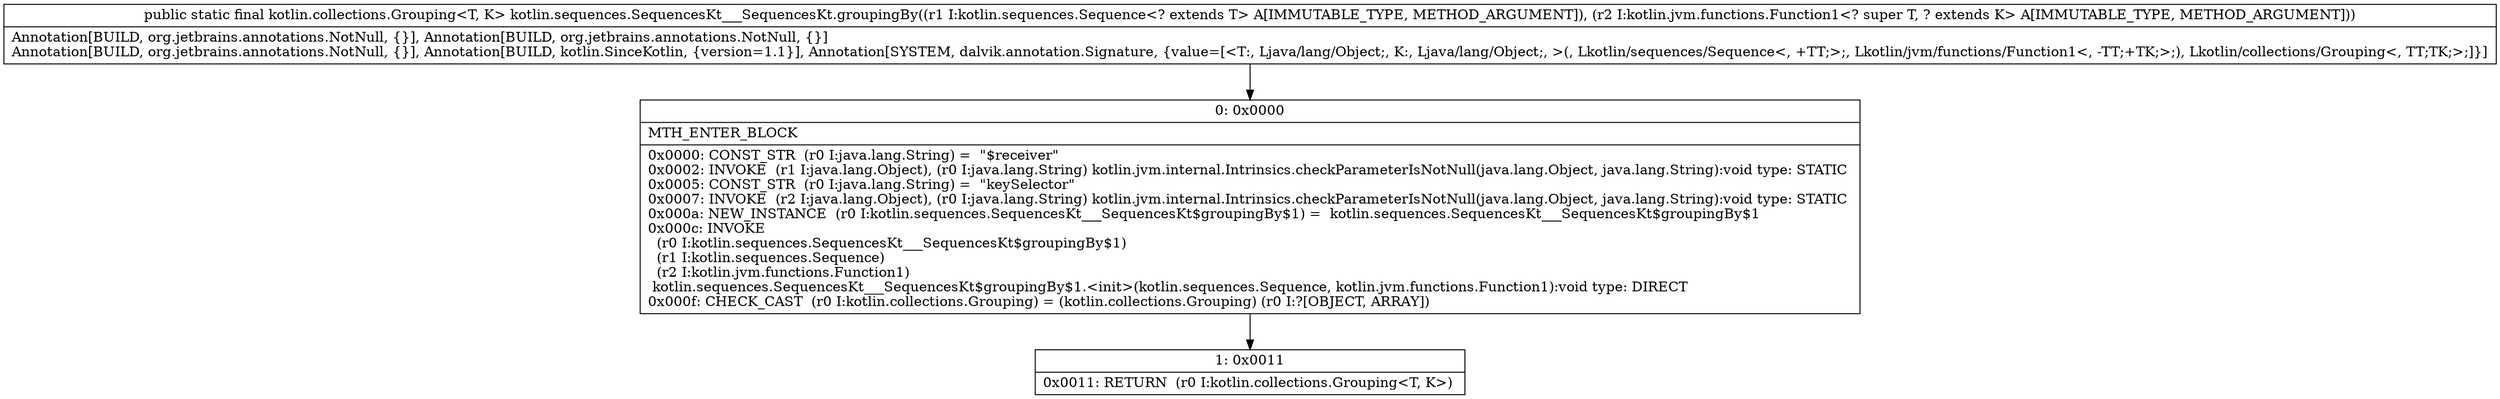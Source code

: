 digraph "CFG forkotlin.sequences.SequencesKt___SequencesKt.groupingBy(Lkotlin\/sequences\/Sequence;Lkotlin\/jvm\/functions\/Function1;)Lkotlin\/collections\/Grouping;" {
Node_0 [shape=record,label="{0\:\ 0x0000|MTH_ENTER_BLOCK\l|0x0000: CONST_STR  (r0 I:java.lang.String) =  \"$receiver\" \l0x0002: INVOKE  (r1 I:java.lang.Object), (r0 I:java.lang.String) kotlin.jvm.internal.Intrinsics.checkParameterIsNotNull(java.lang.Object, java.lang.String):void type: STATIC \l0x0005: CONST_STR  (r0 I:java.lang.String) =  \"keySelector\" \l0x0007: INVOKE  (r2 I:java.lang.Object), (r0 I:java.lang.String) kotlin.jvm.internal.Intrinsics.checkParameterIsNotNull(java.lang.Object, java.lang.String):void type: STATIC \l0x000a: NEW_INSTANCE  (r0 I:kotlin.sequences.SequencesKt___SequencesKt$groupingBy$1) =  kotlin.sequences.SequencesKt___SequencesKt$groupingBy$1 \l0x000c: INVOKE  \l  (r0 I:kotlin.sequences.SequencesKt___SequencesKt$groupingBy$1)\l  (r1 I:kotlin.sequences.Sequence)\l  (r2 I:kotlin.jvm.functions.Function1)\l kotlin.sequences.SequencesKt___SequencesKt$groupingBy$1.\<init\>(kotlin.sequences.Sequence, kotlin.jvm.functions.Function1):void type: DIRECT \l0x000f: CHECK_CAST  (r0 I:kotlin.collections.Grouping) = (kotlin.collections.Grouping) (r0 I:?[OBJECT, ARRAY]) \l}"];
Node_1 [shape=record,label="{1\:\ 0x0011|0x0011: RETURN  (r0 I:kotlin.collections.Grouping\<T, K\>) \l}"];
MethodNode[shape=record,label="{public static final kotlin.collections.Grouping\<T, K\> kotlin.sequences.SequencesKt___SequencesKt.groupingBy((r1 I:kotlin.sequences.Sequence\<? extends T\> A[IMMUTABLE_TYPE, METHOD_ARGUMENT]), (r2 I:kotlin.jvm.functions.Function1\<? super T, ? extends K\> A[IMMUTABLE_TYPE, METHOD_ARGUMENT]))  | Annotation[BUILD, org.jetbrains.annotations.NotNull, \{\}], Annotation[BUILD, org.jetbrains.annotations.NotNull, \{\}]\lAnnotation[BUILD, org.jetbrains.annotations.NotNull, \{\}], Annotation[BUILD, kotlin.SinceKotlin, \{version=1.1\}], Annotation[SYSTEM, dalvik.annotation.Signature, \{value=[\<T:, Ljava\/lang\/Object;, K:, Ljava\/lang\/Object;, \>(, Lkotlin\/sequences\/Sequence\<, +TT;\>;, Lkotlin\/jvm\/functions\/Function1\<, \-TT;+TK;\>;), Lkotlin\/collections\/Grouping\<, TT;TK;\>;]\}]\l}"];
MethodNode -> Node_0;
Node_0 -> Node_1;
}

